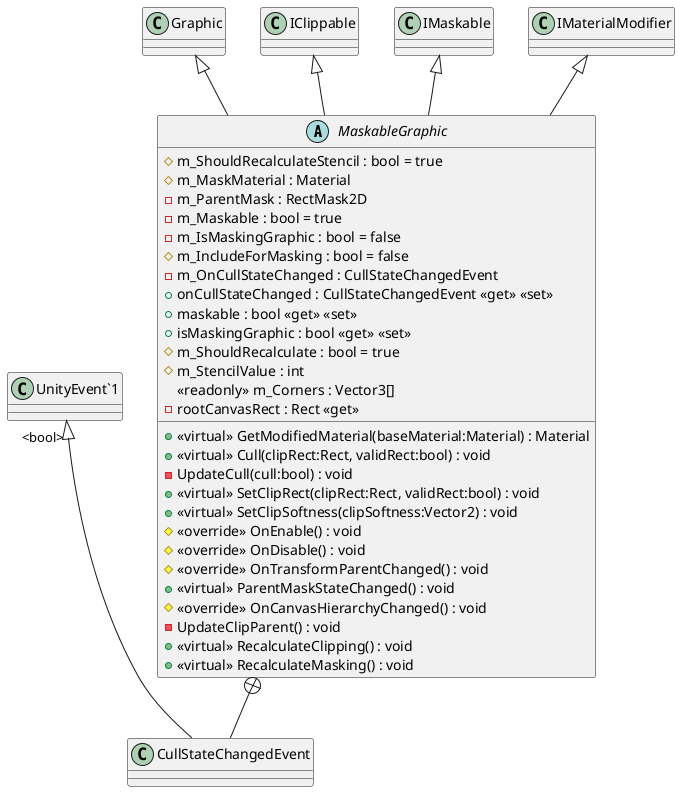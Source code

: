 @startuml
abstract class MaskableGraphic {
    # m_ShouldRecalculateStencil : bool = true
    # m_MaskMaterial : Material
    - m_ParentMask : RectMask2D
    - m_Maskable : bool = true
    - m_IsMaskingGraphic : bool = false
    # m_IncludeForMasking : bool = false
    - m_OnCullStateChanged : CullStateChangedEvent
    + onCullStateChanged : CullStateChangedEvent <<get>> <<set>>
    + maskable : bool <<get>> <<set>>
    + isMaskingGraphic : bool <<get>> <<set>>
    # m_ShouldRecalculate : bool = true
    # m_StencilValue : int
    + <<virtual>> GetModifiedMaterial(baseMaterial:Material) : Material
    + <<virtual>> Cull(clipRect:Rect, validRect:bool) : void
    - UpdateCull(cull:bool) : void
    + <<virtual>> SetClipRect(clipRect:Rect, validRect:bool) : void
    + <<virtual>> SetClipSoftness(clipSoftness:Vector2) : void
    # <<override>> OnEnable() : void
    # <<override>> OnDisable() : void
    # <<override>> OnTransformParentChanged() : void
    + <<virtual>> ParentMaskStateChanged() : void
    # <<override>> OnCanvasHierarchyChanged() : void
    <<readonly>> m_Corners : Vector3[]
    - rootCanvasRect : Rect <<get>>
    - UpdateClipParent() : void
    + <<virtual>> RecalculateClipping() : void
    + <<virtual>> RecalculateMasking() : void
}
class CullStateChangedEvent {
}
Graphic <|-- MaskableGraphic
IClippable <|-- MaskableGraphic
IMaskable <|-- MaskableGraphic
IMaterialModifier <|-- MaskableGraphic
MaskableGraphic +-- CullStateChangedEvent
"UnityEvent`1" "<bool>" <|-- CullStateChangedEvent
@enduml
